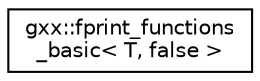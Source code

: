 digraph "Graphical Class Hierarchy"
{
  edge [fontname="Helvetica",fontsize="10",labelfontname="Helvetica",labelfontsize="10"];
  node [fontname="Helvetica",fontsize="10",shape=record];
  rankdir="LR";
  Node1 [label="gxx::fprint_functions\l_basic\< T, false \>",height=0.2,width=0.4,color="black", fillcolor="white", style="filled",URL="$structgxx_1_1fprint__functions__basic_3_01T_00_01false_01_4.html"];
}
